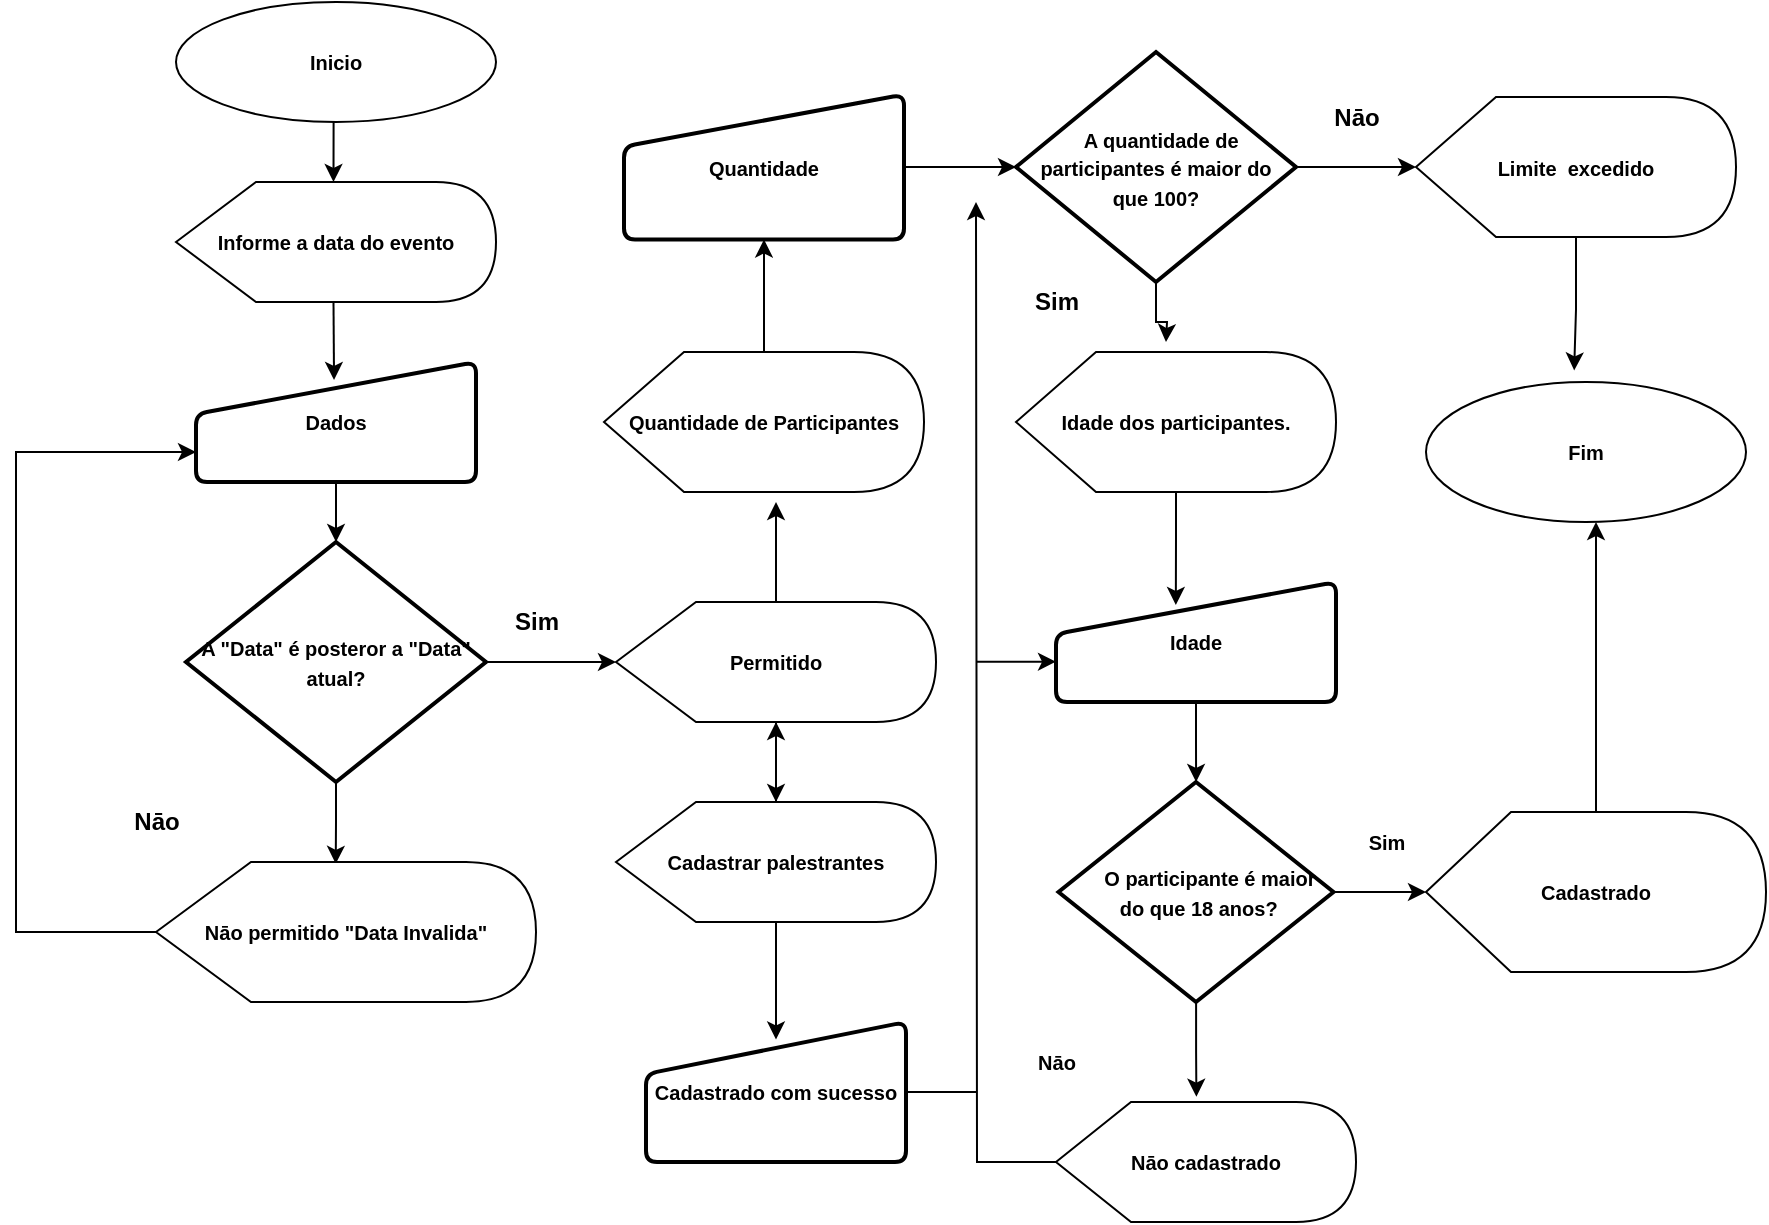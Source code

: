 <mxfile version="15.3.7" type="device"><diagram id="C5RBs43oDa-KdzZeNtuy" name="Page-1"><mxGraphModel dx="1112" dy="425" grid="1" gridSize="10" guides="1" tooltips="1" connect="1" arrows="1" fold="1" page="1" pageScale="1" pageWidth="827" pageHeight="1169" math="0" shadow="0"><root><mxCell id="WIyWlLk6GJQsqaUBKTNV-0"/><mxCell id="WIyWlLk6GJQsqaUBKTNV-1" parent="WIyWlLk6GJQsqaUBKTNV-0"/><mxCell id="PQKHou7Aw2ZRZZUQd6G4-8" style="edgeStyle=orthogonalEdgeStyle;rounded=0;orthogonalLoop=1;jettySize=auto;html=1;exitX=0.5;exitY=1;exitDx=0;exitDy=0;entryX=0;entryY=0;entryDx=78.75;entryDy=0;entryPerimeter=0;" parent="WIyWlLk6GJQsqaUBKTNV-1" source="PQKHou7Aw2ZRZZUQd6G4-0" target="PQKHou7Aw2ZRZZUQd6G4-2" edge="1"><mxGeometry relative="1" as="geometry"/></mxCell><mxCell id="PQKHou7Aw2ZRZZUQd6G4-0" value="&lt;font style=&quot;vertical-align: inherit&quot;&gt;&lt;font style=&quot;vertical-align: inherit ; font-size: 10px&quot;&gt;&lt;b&gt;Inicio&lt;/b&gt;&lt;/font&gt;&lt;/font&gt;" style="ellipse;whiteSpace=wrap;html=1;" parent="WIyWlLk6GJQsqaUBKTNV-1" vertex="1"><mxGeometry x="120" y="30" width="160" height="60" as="geometry"/></mxCell><mxCell id="PQKHou7Aw2ZRZZUQd6G4-9" style="edgeStyle=orthogonalEdgeStyle;rounded=0;orthogonalLoop=1;jettySize=auto;html=1;exitX=0;exitY=0;exitDx=78.75;exitDy=60;exitPerimeter=0;entryX=0.493;entryY=0.15;entryDx=0;entryDy=0;entryPerimeter=0;" parent="WIyWlLk6GJQsqaUBKTNV-1" source="PQKHou7Aw2ZRZZUQd6G4-2" target="PQKHou7Aw2ZRZZUQd6G4-4" edge="1"><mxGeometry relative="1" as="geometry"/></mxCell><mxCell id="PQKHou7Aw2ZRZZUQd6G4-2" value="&lt;font style=&quot;vertical-align: inherit&quot;&gt;&lt;font style=&quot;vertical-align: inherit ; font-size: 10px&quot;&gt;&lt;b&gt;Informe a data do evento&lt;/b&gt;&lt;/font&gt;&lt;/font&gt;" style="shape=display;whiteSpace=wrap;html=1;" parent="WIyWlLk6GJQsqaUBKTNV-1" vertex="1"><mxGeometry x="120" y="120" width="160" height="60" as="geometry"/></mxCell><mxCell id="PQKHou7Aw2ZRZZUQd6G4-11" style="edgeStyle=orthogonalEdgeStyle;rounded=0;orthogonalLoop=1;jettySize=auto;html=1;exitX=0.5;exitY=1;exitDx=0;exitDy=0;entryX=0.5;entryY=0;entryDx=0;entryDy=0;entryPerimeter=0;" parent="WIyWlLk6GJQsqaUBKTNV-1" source="PQKHou7Aw2ZRZZUQd6G4-4" target="PQKHou7Aw2ZRZZUQd6G4-5" edge="1"><mxGeometry relative="1" as="geometry"/></mxCell><mxCell id="PQKHou7Aw2ZRZZUQd6G4-4" value="&lt;font style=&quot;vertical-align: inherit&quot;&gt;&lt;font style=&quot;vertical-align: inherit ; font-size: 10px&quot;&gt;&lt;b&gt;Dados&lt;/b&gt;&lt;/font&gt;&lt;/font&gt;" style="html=1;strokeWidth=2;shape=manualInput;whiteSpace=wrap;rounded=1;size=26;arcSize=11;" parent="WIyWlLk6GJQsqaUBKTNV-1" vertex="1"><mxGeometry x="130" y="210" width="140" height="60" as="geometry"/></mxCell><mxCell id="nNPTb_GET6Zwf4euMZ39-2" style="edgeStyle=orthogonalEdgeStyle;rounded=0;orthogonalLoop=1;jettySize=auto;html=1;exitX=1;exitY=0.5;exitDx=0;exitDy=0;exitPerimeter=0;" edge="1" parent="WIyWlLk6GJQsqaUBKTNV-1" source="PQKHou7Aw2ZRZZUQd6G4-5"><mxGeometry relative="1" as="geometry"><mxPoint x="340" y="360" as="targetPoint"/></mxGeometry></mxCell><mxCell id="nNPTb_GET6Zwf4euMZ39-12" style="edgeStyle=orthogonalEdgeStyle;rounded=0;orthogonalLoop=1;jettySize=auto;html=1;exitX=0.5;exitY=1;exitDx=0;exitDy=0;exitPerimeter=0;entryX=0.473;entryY=0.013;entryDx=0;entryDy=0;entryPerimeter=0;" edge="1" parent="WIyWlLk6GJQsqaUBKTNV-1" source="PQKHou7Aw2ZRZZUQd6G4-5" target="PQKHou7Aw2ZRZZUQd6G4-6"><mxGeometry relative="1" as="geometry"/></mxCell><mxCell id="PQKHou7Aw2ZRZZUQd6G4-5" value="&lt;font style=&quot;vertical-align: inherit&quot;&gt;&lt;font style=&quot;vertical-align: inherit ; font-size: 10px&quot;&gt;&lt;b&gt;A &quot;Data&quot; é posteror a &quot;Data&quot; atual?&lt;/b&gt;&lt;/font&gt;&lt;/font&gt;" style="strokeWidth=2;html=1;shape=mxgraph.flowchart.decision;whiteSpace=wrap;" parent="WIyWlLk6GJQsqaUBKTNV-1" vertex="1"><mxGeometry x="125" y="300" width="150" height="120" as="geometry"/></mxCell><mxCell id="PQKHou7Aw2ZRZZUQd6G4-15" style="edgeStyle=orthogonalEdgeStyle;rounded=0;orthogonalLoop=1;jettySize=auto;html=1;exitX=0;exitY=0.5;exitDx=0;exitDy=0;exitPerimeter=0;entryX=0;entryY=0.75;entryDx=0;entryDy=0;" parent="WIyWlLk6GJQsqaUBKTNV-1" source="PQKHou7Aw2ZRZZUQd6G4-6" target="PQKHou7Aw2ZRZZUQd6G4-4" edge="1"><mxGeometry relative="1" as="geometry"><Array as="points"><mxPoint x="40" y="495"/><mxPoint x="40" y="255"/></Array></mxGeometry></mxCell><mxCell id="PQKHou7Aw2ZRZZUQd6G4-6" value="&lt;b&gt;&lt;font style=&quot;font-size: 10px&quot;&gt;Nāo permitido &quot;Data Invalida&quot;&lt;/font&gt;&lt;/b&gt;" style="shape=display;whiteSpace=wrap;html=1;" parent="WIyWlLk6GJQsqaUBKTNV-1" vertex="1"><mxGeometry x="110" y="460" width="190" height="70" as="geometry"/></mxCell><mxCell id="nNPTb_GET6Zwf4euMZ39-14" style="edgeStyle=orthogonalEdgeStyle;rounded=0;orthogonalLoop=1;jettySize=auto;html=1;entryX=0;entryY=0.5;entryDx=0;entryDy=0;entryPerimeter=0;" edge="1" parent="WIyWlLk6GJQsqaUBKTNV-1" source="PQKHou7Aw2ZRZZUQd6G4-16" target="nNPTb_GET6Zwf4euMZ39-13"><mxGeometry relative="1" as="geometry"><Array as="points"><mxPoint x="520" y="113"/><mxPoint x="520" y="113"/></Array></mxGeometry></mxCell><mxCell id="PQKHou7Aw2ZRZZUQd6G4-16" value="&lt;font style=&quot;vertical-align: inherit&quot;&gt;&lt;font style=&quot;vertical-align: inherit&quot;&gt;&lt;font style=&quot;vertical-align: inherit&quot;&gt;&lt;font style=&quot;vertical-align: inherit ; font-size: 10px&quot;&gt;&lt;b&gt;Quantidade&lt;/b&gt;&lt;/font&gt;&lt;/font&gt;&lt;/font&gt;&lt;/font&gt;" style="html=1;strokeWidth=2;shape=manualInput;whiteSpace=wrap;rounded=1;size=26;arcSize=11;" parent="WIyWlLk6GJQsqaUBKTNV-1" vertex="1"><mxGeometry x="344" y="76.25" width="140" height="72.5" as="geometry"/></mxCell><mxCell id="nNPTb_GET6Zwf4euMZ39-5" style="edgeStyle=orthogonalEdgeStyle;rounded=0;orthogonalLoop=1;jettySize=auto;html=1;entryX=0.5;entryY=1;entryDx=0;entryDy=0;" edge="1" parent="WIyWlLk6GJQsqaUBKTNV-1" source="PQKHou7Aw2ZRZZUQd6G4-18" target="PQKHou7Aw2ZRZZUQd6G4-16"><mxGeometry relative="1" as="geometry"><mxPoint x="420" y="180" as="targetPoint"/></mxGeometry></mxCell><mxCell id="PQKHou7Aw2ZRZZUQd6G4-18" value="&lt;font style=&quot;vertical-align: inherit&quot;&gt;&lt;font style=&quot;vertical-align: inherit&quot;&gt;&lt;font style=&quot;vertical-align: inherit&quot;&gt;&lt;font style=&quot;vertical-align: inherit ; font-size: 10px&quot;&gt;&lt;b&gt;Quantidade de Participantes&lt;/b&gt;&lt;/font&gt;&lt;/font&gt;&lt;/font&gt;&lt;/font&gt;" style="shape=display;whiteSpace=wrap;html=1;" parent="WIyWlLk6GJQsqaUBKTNV-1" vertex="1"><mxGeometry x="334" y="205" width="160" height="70" as="geometry"/></mxCell><mxCell id="nNPTb_GET6Zwf4euMZ39-8" style="edgeStyle=orthogonalEdgeStyle;rounded=0;orthogonalLoop=1;jettySize=auto;html=1;" edge="1" parent="WIyWlLk6GJQsqaUBKTNV-1" source="PQKHou7Aw2ZRZZUQd6G4-19"><mxGeometry relative="1" as="geometry"><mxPoint x="420" y="280" as="targetPoint"/></mxGeometry></mxCell><mxCell id="nNPTb_GET6Zwf4euMZ39-10" value="" style="edgeStyle=orthogonalEdgeStyle;rounded=0;orthogonalLoop=1;jettySize=auto;html=1;" edge="1" parent="WIyWlLk6GJQsqaUBKTNV-1" source="PQKHou7Aw2ZRZZUQd6G4-19" target="nNPTb_GET6Zwf4euMZ39-0"><mxGeometry relative="1" as="geometry"/></mxCell><mxCell id="nNPTb_GET6Zwf4euMZ39-43" value="" style="edgeStyle=orthogonalEdgeStyle;rounded=0;orthogonalLoop=1;jettySize=auto;html=1;" edge="1" parent="WIyWlLk6GJQsqaUBKTNV-1"><mxGeometry relative="1" as="geometry"><mxPoint x="530" y="359.86" as="sourcePoint"/><mxPoint x="560" y="359.86" as="targetPoint"/><Array as="points"><mxPoint x="520" y="360"/><mxPoint x="520" y="360"/></Array></mxGeometry></mxCell><mxCell id="PQKHou7Aw2ZRZZUQd6G4-19" value="&lt;font style=&quot;vertical-align: inherit&quot;&gt;&lt;font style=&quot;vertical-align: inherit ; font-size: 10px&quot;&gt;&lt;b&gt;Permitido&lt;/b&gt;&lt;/font&gt;&lt;/font&gt;" style="shape=display;whiteSpace=wrap;html=1;" parent="WIyWlLk6GJQsqaUBKTNV-1" vertex="1"><mxGeometry x="340" y="330" width="160" height="60" as="geometry"/></mxCell><mxCell id="nNPTb_GET6Zwf4euMZ39-23" style="edgeStyle=orthogonalEdgeStyle;rounded=0;orthogonalLoop=1;jettySize=auto;html=1;entryX=0.5;entryY=0.125;entryDx=0;entryDy=0;entryPerimeter=0;" edge="1" parent="WIyWlLk6GJQsqaUBKTNV-1" source="nNPTb_GET6Zwf4euMZ39-0" target="nNPTb_GET6Zwf4euMZ39-1"><mxGeometry relative="1" as="geometry"/></mxCell><mxCell id="nNPTb_GET6Zwf4euMZ39-47" value="" style="edgeStyle=orthogonalEdgeStyle;rounded=0;orthogonalLoop=1;jettySize=auto;html=1;" edge="1" parent="WIyWlLk6GJQsqaUBKTNV-1" source="nNPTb_GET6Zwf4euMZ39-0" target="PQKHou7Aw2ZRZZUQd6G4-19"><mxGeometry relative="1" as="geometry"/></mxCell><mxCell id="nNPTb_GET6Zwf4euMZ39-0" value="&lt;b&gt;&lt;font style=&quot;vertical-align: inherit&quot;&gt;&lt;font style=&quot;vertical-align: inherit ; font-size: 10px&quot;&gt;Cadastrar palestrantes&lt;/font&gt;&lt;/font&gt;&lt;/b&gt;" style="shape=display;whiteSpace=wrap;html=1;" vertex="1" parent="WIyWlLk6GJQsqaUBKTNV-1"><mxGeometry x="340" y="430" width="160" height="60" as="geometry"/></mxCell><mxCell id="nNPTb_GET6Zwf4euMZ39-1" value="&lt;font style=&quot;vertical-align: inherit&quot;&gt;&lt;font style=&quot;vertical-align: inherit&quot;&gt;&lt;font style=&quot;vertical-align: inherit&quot;&gt;&lt;font style=&quot;vertical-align: inherit ; font-size: 10px&quot;&gt;&lt;b&gt;Cadastrado com sucesso&lt;/b&gt;&lt;/font&gt;&lt;/font&gt;&lt;/font&gt;&lt;/font&gt;" style="html=1;strokeWidth=2;shape=manualInput;whiteSpace=wrap;rounded=1;size=26;arcSize=11;" vertex="1" parent="WIyWlLk6GJQsqaUBKTNV-1"><mxGeometry x="355" y="540" width="130" height="70" as="geometry"/></mxCell><mxCell id="nNPTb_GET6Zwf4euMZ39-3" value="&lt;b&gt;Sim&lt;/b&gt;" style="text;html=1;align=center;verticalAlign=middle;resizable=0;points=[];autosize=1;strokeColor=none;fillColor=none;" vertex="1" parent="WIyWlLk6GJQsqaUBKTNV-1"><mxGeometry x="280" y="330" width="40" height="20" as="geometry"/></mxCell><mxCell id="nNPTb_GET6Zwf4euMZ39-4" value="&lt;b&gt;Nāo&lt;/b&gt;" style="text;html=1;align=center;verticalAlign=middle;resizable=0;points=[];autosize=1;strokeColor=none;fillColor=none;" vertex="1" parent="WIyWlLk6GJQsqaUBKTNV-1"><mxGeometry x="90" y="430" width="40" height="20" as="geometry"/></mxCell><mxCell id="nNPTb_GET6Zwf4euMZ39-18" style="edgeStyle=orthogonalEdgeStyle;rounded=0;orthogonalLoop=1;jettySize=auto;html=1;" edge="1" parent="WIyWlLk6GJQsqaUBKTNV-1" source="nNPTb_GET6Zwf4euMZ39-13"><mxGeometry relative="1" as="geometry"><mxPoint x="615" y="200.0" as="targetPoint"/></mxGeometry></mxCell><mxCell id="nNPTb_GET6Zwf4euMZ39-54" style="edgeStyle=orthogonalEdgeStyle;rounded=0;orthogonalLoop=1;jettySize=auto;html=1;entryX=0;entryY=0.5;entryDx=0;entryDy=0;entryPerimeter=0;" edge="1" parent="WIyWlLk6GJQsqaUBKTNV-1" source="nNPTb_GET6Zwf4euMZ39-13" target="nNPTb_GET6Zwf4euMZ39-45"><mxGeometry relative="1" as="geometry"/></mxCell><mxCell id="nNPTb_GET6Zwf4euMZ39-13" value="&lt;font style=&quot;vertical-align: inherit&quot;&gt;&lt;font style=&quot;vertical-align: inherit ; font-size: 10px&quot;&gt;&lt;b&gt;&amp;nbsp; A quantidade de participantes é maior do &lt;br&gt;que 100?&lt;/b&gt;&lt;/font&gt;&lt;/font&gt;" style="strokeWidth=2;html=1;shape=mxgraph.flowchart.decision;whiteSpace=wrap;" vertex="1" parent="WIyWlLk6GJQsqaUBKTNV-1"><mxGeometry x="540" y="55" width="140" height="115" as="geometry"/></mxCell><mxCell id="nNPTb_GET6Zwf4euMZ39-25" style="edgeStyle=orthogonalEdgeStyle;rounded=0;orthogonalLoop=1;jettySize=auto;html=1;entryX=0.428;entryY=0.191;entryDx=0;entryDy=0;entryPerimeter=0;" edge="1" parent="WIyWlLk6GJQsqaUBKTNV-1" source="nNPTb_GET6Zwf4euMZ39-15" target="nNPTb_GET6Zwf4euMZ39-20"><mxGeometry relative="1" as="geometry"/></mxCell><mxCell id="nNPTb_GET6Zwf4euMZ39-15" value="&lt;font style=&quot;vertical-align: inherit&quot;&gt;&lt;font style=&quot;vertical-align: inherit&quot;&gt;&lt;font style=&quot;vertical-align: inherit&quot;&gt;&lt;font style=&quot;vertical-align: inherit ; font-size: 10px&quot;&gt;&lt;b&gt;Idade dos participantes.&lt;/b&gt;&lt;/font&gt;&lt;/font&gt;&lt;/font&gt;&lt;/font&gt;" style="shape=display;whiteSpace=wrap;html=1;" vertex="1" parent="WIyWlLk6GJQsqaUBKTNV-1"><mxGeometry x="540" y="205" width="160" height="70" as="geometry"/></mxCell><mxCell id="nNPTb_GET6Zwf4euMZ39-19" value="&lt;b&gt;Sim&lt;/b&gt;" style="text;html=1;align=center;verticalAlign=middle;resizable=0;points=[];autosize=1;strokeColor=none;fillColor=none;" vertex="1" parent="WIyWlLk6GJQsqaUBKTNV-1"><mxGeometry x="540" y="170" width="40" height="20" as="geometry"/></mxCell><mxCell id="nNPTb_GET6Zwf4euMZ39-26" value="" style="edgeStyle=orthogonalEdgeStyle;rounded=0;orthogonalLoop=1;jettySize=auto;html=1;" edge="1" parent="WIyWlLk6GJQsqaUBKTNV-1" source="nNPTb_GET6Zwf4euMZ39-20" target="nNPTb_GET6Zwf4euMZ39-21"><mxGeometry relative="1" as="geometry"/></mxCell><mxCell id="nNPTb_GET6Zwf4euMZ39-20" value="&lt;font style=&quot;vertical-align: inherit&quot;&gt;&lt;font style=&quot;vertical-align: inherit ; font-size: 10px&quot;&gt;&lt;b&gt;Idade&lt;/b&gt;&lt;/font&gt;&lt;/font&gt;" style="html=1;strokeWidth=2;shape=manualInput;whiteSpace=wrap;rounded=1;size=26;arcSize=11;" vertex="1" parent="WIyWlLk6GJQsqaUBKTNV-1"><mxGeometry x="560" y="320" width="140" height="60" as="geometry"/></mxCell><mxCell id="nNPTb_GET6Zwf4euMZ39-28" style="edgeStyle=orthogonalEdgeStyle;rounded=0;orthogonalLoop=1;jettySize=auto;html=1;entryX=0.468;entryY=-0.044;entryDx=0;entryDy=0;entryPerimeter=0;" edge="1" parent="WIyWlLk6GJQsqaUBKTNV-1" source="nNPTb_GET6Zwf4euMZ39-21" target="nNPTb_GET6Zwf4euMZ39-22"><mxGeometry relative="1" as="geometry"/></mxCell><mxCell id="nNPTb_GET6Zwf4euMZ39-52" style="edgeStyle=orthogonalEdgeStyle;rounded=0;orthogonalLoop=1;jettySize=auto;html=1;entryX=0;entryY=0.5;entryDx=0;entryDy=0;entryPerimeter=0;" edge="1" parent="WIyWlLk6GJQsqaUBKTNV-1" source="nNPTb_GET6Zwf4euMZ39-21" target="nNPTb_GET6Zwf4euMZ39-48"><mxGeometry relative="1" as="geometry"/></mxCell><mxCell id="nNPTb_GET6Zwf4euMZ39-21" value="&lt;font style=&quot;vertical-align: inherit&quot;&gt;&lt;font style=&quot;vertical-align: inherit ; font-size: 10px&quot;&gt;&lt;b&gt;&amp;nbsp; &amp;nbsp; &amp;nbsp;O participante é maior&lt;br&gt;&amp;nbsp;do que 18 anos?&lt;/b&gt;&lt;/font&gt;&lt;/font&gt;" style="strokeWidth=2;html=1;shape=mxgraph.flowchart.decision;whiteSpace=wrap;" vertex="1" parent="WIyWlLk6GJQsqaUBKTNV-1"><mxGeometry x="561.25" y="420" width="137.5" height="110" as="geometry"/></mxCell><mxCell id="nNPTb_GET6Zwf4euMZ39-39" style="edgeStyle=orthogonalEdgeStyle;rounded=0;orthogonalLoop=1;jettySize=auto;html=1;" edge="1" parent="WIyWlLk6GJQsqaUBKTNV-1" source="nNPTb_GET6Zwf4euMZ39-22"><mxGeometry relative="1" as="geometry"><mxPoint x="520" y="130" as="targetPoint"/></mxGeometry></mxCell><mxCell id="nNPTb_GET6Zwf4euMZ39-22" value="&lt;b&gt;&lt;font style=&quot;vertical-align: inherit&quot;&gt;&lt;font style=&quot;vertical-align: inherit ; font-size: 10px&quot;&gt;Nāo cadastrado&lt;/font&gt;&lt;/font&gt;&lt;/b&gt;" style="shape=display;whiteSpace=wrap;html=1;" vertex="1" parent="WIyWlLk6GJQsqaUBKTNV-1"><mxGeometry x="560" y="580" width="150" height="60" as="geometry"/></mxCell><mxCell id="nNPTb_GET6Zwf4euMZ39-41" value="" style="endArrow=none;html=1;exitX=1;exitY=0.5;exitDx=0;exitDy=0;" edge="1" parent="WIyWlLk6GJQsqaUBKTNV-1" source="nNPTb_GET6Zwf4euMZ39-1"><mxGeometry width="50" height="50" relative="1" as="geometry"><mxPoint x="540" y="530" as="sourcePoint"/><mxPoint x="520" y="575" as="targetPoint"/></mxGeometry></mxCell><mxCell id="nNPTb_GET6Zwf4euMZ39-42" value="&lt;font style=&quot;font-size: 10px&quot;&gt;&lt;b&gt;Nāo&lt;/b&gt;&lt;/font&gt;" style="text;html=1;align=center;verticalAlign=middle;resizable=0;points=[];autosize=1;strokeColor=none;fillColor=none;" vertex="1" parent="WIyWlLk6GJQsqaUBKTNV-1"><mxGeometry x="545" y="550" width="30" height="20" as="geometry"/></mxCell><mxCell id="nNPTb_GET6Zwf4euMZ39-56" style="edgeStyle=orthogonalEdgeStyle;rounded=0;orthogonalLoop=1;jettySize=auto;html=1;entryX=0.463;entryY=-0.083;entryDx=0;entryDy=0;entryPerimeter=0;" edge="1" parent="WIyWlLk6GJQsqaUBKTNV-1" source="nNPTb_GET6Zwf4euMZ39-45" target="nNPTb_GET6Zwf4euMZ39-46"><mxGeometry relative="1" as="geometry"/></mxCell><mxCell id="nNPTb_GET6Zwf4euMZ39-45" value="&lt;span style=&quot;font-size: 10px&quot;&gt;&lt;b&gt;Limite&amp;nbsp; excedido&lt;/b&gt;&lt;/span&gt;" style="shape=display;whiteSpace=wrap;html=1;" vertex="1" parent="WIyWlLk6GJQsqaUBKTNV-1"><mxGeometry x="740" y="77.5" width="160" height="70" as="geometry"/></mxCell><mxCell id="nNPTb_GET6Zwf4euMZ39-46" value="&lt;font style=&quot;vertical-align: inherit&quot;&gt;&lt;font style=&quot;vertical-align: inherit ; font-size: 10px&quot;&gt;&lt;b&gt;Fim&lt;/b&gt;&lt;/font&gt;&lt;/font&gt;" style="ellipse;whiteSpace=wrap;html=1;" vertex="1" parent="WIyWlLk6GJQsqaUBKTNV-1"><mxGeometry x="745" y="220" width="160" height="70" as="geometry"/></mxCell><mxCell id="nNPTb_GET6Zwf4euMZ39-57" style="edgeStyle=orthogonalEdgeStyle;rounded=0;orthogonalLoop=1;jettySize=auto;html=1;" edge="1" parent="WIyWlLk6GJQsqaUBKTNV-1" source="nNPTb_GET6Zwf4euMZ39-48"><mxGeometry relative="1" as="geometry"><mxPoint x="830" y="290" as="targetPoint"/></mxGeometry></mxCell><mxCell id="nNPTb_GET6Zwf4euMZ39-48" value="&lt;font style=&quot;vertical-align: inherit&quot;&gt;&lt;font style=&quot;vertical-align: inherit ; font-size: 10px&quot;&gt;&lt;b&gt;Cadastrado&lt;/b&gt;&lt;/font&gt;&lt;/font&gt;" style="shape=display;whiteSpace=wrap;html=1;" vertex="1" parent="WIyWlLk6GJQsqaUBKTNV-1"><mxGeometry x="745" y="435" width="170" height="80" as="geometry"/></mxCell><mxCell id="nNPTb_GET6Zwf4euMZ39-53" value="&lt;font style=&quot;font-size: 10px&quot;&gt;&lt;b&gt;Sim&lt;/b&gt;&lt;/font&gt;" style="text;html=1;align=center;verticalAlign=middle;resizable=0;points=[];autosize=1;strokeColor=none;fillColor=none;" vertex="1" parent="WIyWlLk6GJQsqaUBKTNV-1"><mxGeometry x="710" y="440" width="30" height="20" as="geometry"/></mxCell><mxCell id="nNPTb_GET6Zwf4euMZ39-55" value="&lt;b&gt;Nāo&lt;/b&gt;" style="text;html=1;align=center;verticalAlign=middle;resizable=0;points=[];autosize=1;strokeColor=none;fillColor=none;" vertex="1" parent="WIyWlLk6GJQsqaUBKTNV-1"><mxGeometry x="690" y="77.5" width="40" height="20" as="geometry"/></mxCell></root></mxGraphModel></diagram></mxfile>